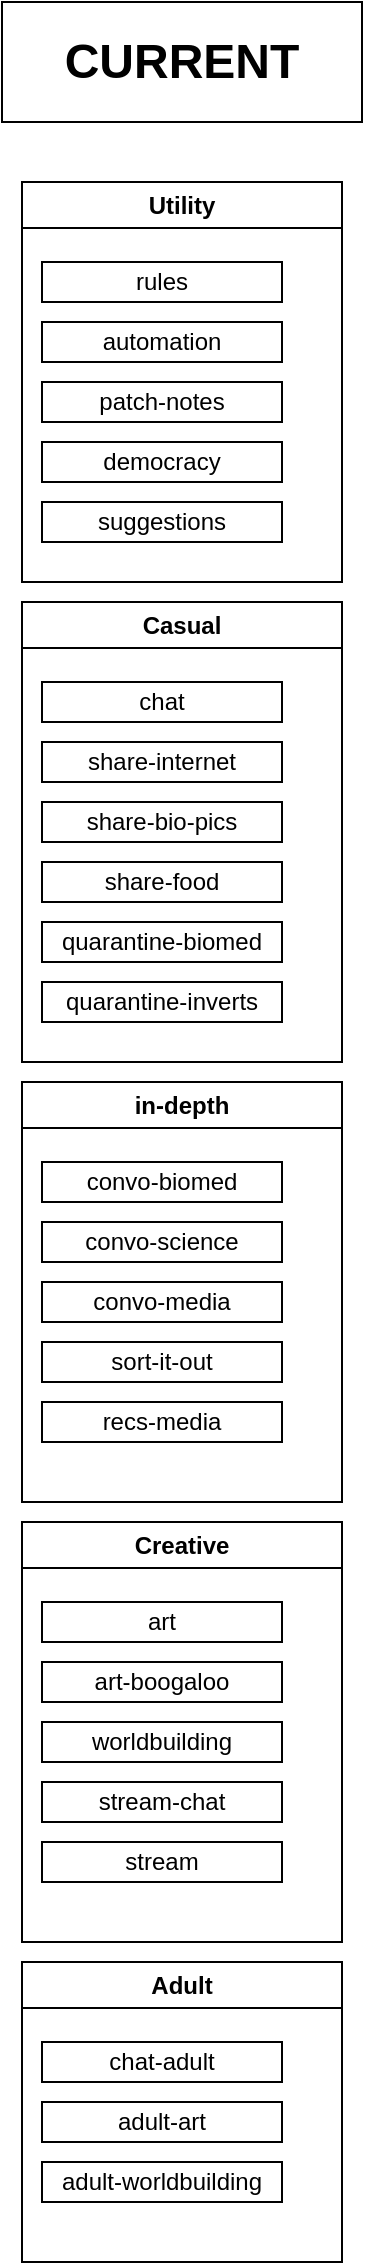 <mxfile version="25.0.3">
  <diagram name="Page-1" id="GeYVH_NYKNIjnTx37Asv">
    <mxGraphModel dx="3189" dy="1707" grid="1" gridSize="10" guides="1" tooltips="1" connect="1" arrows="1" fold="1" page="1" pageScale="1" pageWidth="850" pageHeight="1100" math="0" shadow="0">
      <root>
        <mxCell id="0" />
        <mxCell id="1" parent="0" />
        <mxCell id="eGBgpDXBILm3z7dDLEID-1" value="Utility" style="swimlane;whiteSpace=wrap;html=1;" vertex="1" parent="1">
          <mxGeometry x="40" y="110" width="160" height="200" as="geometry" />
        </mxCell>
        <mxCell id="eGBgpDXBILm3z7dDLEID-10" value="suggestions" style="rounded=0;whiteSpace=wrap;html=1;" vertex="1" parent="eGBgpDXBILm3z7dDLEID-1">
          <mxGeometry x="10" y="160" width="120" height="20" as="geometry" />
        </mxCell>
        <mxCell id="eGBgpDXBILm3z7dDLEID-4" value="rules" style="rounded=0;whiteSpace=wrap;html=1;" vertex="1" parent="eGBgpDXBILm3z7dDLEID-1">
          <mxGeometry x="10" y="40" width="120" height="20" as="geometry" />
        </mxCell>
        <mxCell id="eGBgpDXBILm3z7dDLEID-5" value="automation" style="rounded=0;whiteSpace=wrap;html=1;" vertex="1" parent="eGBgpDXBILm3z7dDLEID-1">
          <mxGeometry x="10" y="70" width="120" height="20" as="geometry" />
        </mxCell>
        <mxCell id="eGBgpDXBILm3z7dDLEID-7" value="&lt;div&gt;patch-notes&lt;/div&gt;" style="rounded=0;whiteSpace=wrap;html=1;" vertex="1" parent="eGBgpDXBILm3z7dDLEID-1">
          <mxGeometry x="10" y="100" width="120" height="20" as="geometry" />
        </mxCell>
        <mxCell id="eGBgpDXBILm3z7dDLEID-8" value="democracy" style="rounded=0;whiteSpace=wrap;html=1;" vertex="1" parent="eGBgpDXBILm3z7dDLEID-1">
          <mxGeometry x="10" y="130" width="120" height="20" as="geometry" />
        </mxCell>
        <mxCell id="eGBgpDXBILm3z7dDLEID-11" value="Casual" style="swimlane;whiteSpace=wrap;html=1;" vertex="1" parent="1">
          <mxGeometry x="40" y="320" width="160" height="230" as="geometry" />
        </mxCell>
        <mxCell id="eGBgpDXBILm3z7dDLEID-12" value="quarantine-biomed" style="rounded=0;whiteSpace=wrap;html=1;" vertex="1" parent="eGBgpDXBILm3z7dDLEID-11">
          <mxGeometry x="10" y="160" width="120" height="20" as="geometry" />
        </mxCell>
        <mxCell id="eGBgpDXBILm3z7dDLEID-13" value="chat" style="rounded=0;whiteSpace=wrap;html=1;" vertex="1" parent="eGBgpDXBILm3z7dDLEID-11">
          <mxGeometry x="10" y="40" width="120" height="20" as="geometry" />
        </mxCell>
        <mxCell id="eGBgpDXBILm3z7dDLEID-14" value="share-internet" style="rounded=0;whiteSpace=wrap;html=1;" vertex="1" parent="eGBgpDXBILm3z7dDLEID-11">
          <mxGeometry x="10" y="70" width="120" height="20" as="geometry" />
        </mxCell>
        <mxCell id="eGBgpDXBILm3z7dDLEID-15" value="share-bio-pics" style="rounded=0;whiteSpace=wrap;html=1;" vertex="1" parent="eGBgpDXBILm3z7dDLEID-11">
          <mxGeometry x="10" y="100" width="120" height="20" as="geometry" />
        </mxCell>
        <mxCell id="eGBgpDXBILm3z7dDLEID-16" value="share-food" style="rounded=0;whiteSpace=wrap;html=1;" vertex="1" parent="eGBgpDXBILm3z7dDLEID-11">
          <mxGeometry x="10" y="130" width="120" height="20" as="geometry" />
        </mxCell>
        <mxCell id="eGBgpDXBILm3z7dDLEID-17" value="quarantine-inverts" style="rounded=0;whiteSpace=wrap;html=1;" vertex="1" parent="eGBgpDXBILm3z7dDLEID-11">
          <mxGeometry x="10" y="190" width="120" height="20" as="geometry" />
        </mxCell>
        <mxCell id="eGBgpDXBILm3z7dDLEID-18" value="in-depth" style="swimlane;whiteSpace=wrap;html=1;" vertex="1" parent="1">
          <mxGeometry x="40" y="560" width="160" height="210" as="geometry" />
        </mxCell>
        <mxCell id="eGBgpDXBILm3z7dDLEID-19" value="recs-media" style="rounded=0;whiteSpace=wrap;html=1;" vertex="1" parent="eGBgpDXBILm3z7dDLEID-18">
          <mxGeometry x="10" y="160" width="120" height="20" as="geometry" />
        </mxCell>
        <mxCell id="eGBgpDXBILm3z7dDLEID-20" value="convo-biomed" style="rounded=0;whiteSpace=wrap;html=1;" vertex="1" parent="eGBgpDXBILm3z7dDLEID-18">
          <mxGeometry x="10" y="40" width="120" height="20" as="geometry" />
        </mxCell>
        <mxCell id="eGBgpDXBILm3z7dDLEID-21" value="convo-science" style="rounded=0;whiteSpace=wrap;html=1;" vertex="1" parent="eGBgpDXBILm3z7dDLEID-18">
          <mxGeometry x="10" y="70" width="120" height="20" as="geometry" />
        </mxCell>
        <mxCell id="eGBgpDXBILm3z7dDLEID-22" value="convo-media" style="rounded=0;whiteSpace=wrap;html=1;" vertex="1" parent="eGBgpDXBILm3z7dDLEID-18">
          <mxGeometry x="10" y="100" width="120" height="20" as="geometry" />
        </mxCell>
        <mxCell id="eGBgpDXBILm3z7dDLEID-23" value="sort-it-out" style="rounded=0;whiteSpace=wrap;html=1;" vertex="1" parent="eGBgpDXBILm3z7dDLEID-18">
          <mxGeometry x="10" y="130" width="120" height="20" as="geometry" />
        </mxCell>
        <mxCell id="eGBgpDXBILm3z7dDLEID-25" value="Creative" style="swimlane;whiteSpace=wrap;html=1;" vertex="1" parent="1">
          <mxGeometry x="40" y="780" width="160" height="210" as="geometry" />
        </mxCell>
        <mxCell id="eGBgpDXBILm3z7dDLEID-26" value="stream" style="rounded=0;whiteSpace=wrap;html=1;" vertex="1" parent="eGBgpDXBILm3z7dDLEID-25">
          <mxGeometry x="10" y="160" width="120" height="20" as="geometry" />
        </mxCell>
        <mxCell id="eGBgpDXBILm3z7dDLEID-27" value="art" style="rounded=0;whiteSpace=wrap;html=1;" vertex="1" parent="eGBgpDXBILm3z7dDLEID-25">
          <mxGeometry x="10" y="40" width="120" height="20" as="geometry" />
        </mxCell>
        <mxCell id="eGBgpDXBILm3z7dDLEID-28" value="art-boogaloo" style="rounded=0;whiteSpace=wrap;html=1;" vertex="1" parent="eGBgpDXBILm3z7dDLEID-25">
          <mxGeometry x="10" y="70" width="120" height="20" as="geometry" />
        </mxCell>
        <mxCell id="eGBgpDXBILm3z7dDLEID-29" value="worldbuilding" style="rounded=0;whiteSpace=wrap;html=1;" vertex="1" parent="eGBgpDXBILm3z7dDLEID-25">
          <mxGeometry x="10" y="100" width="120" height="20" as="geometry" />
        </mxCell>
        <mxCell id="eGBgpDXBILm3z7dDLEID-30" value="stream-chat" style="rounded=0;whiteSpace=wrap;html=1;" vertex="1" parent="eGBgpDXBILm3z7dDLEID-25">
          <mxGeometry x="10" y="130" width="120" height="20" as="geometry" />
        </mxCell>
        <mxCell id="eGBgpDXBILm3z7dDLEID-31" value="Adult" style="swimlane;whiteSpace=wrap;html=1;" vertex="1" parent="1">
          <mxGeometry x="40" y="1000" width="160" height="150" as="geometry" />
        </mxCell>
        <mxCell id="eGBgpDXBILm3z7dDLEID-33" value="chat-adult" style="rounded=0;whiteSpace=wrap;html=1;" vertex="1" parent="eGBgpDXBILm3z7dDLEID-31">
          <mxGeometry x="10" y="40" width="120" height="20" as="geometry" />
        </mxCell>
        <mxCell id="eGBgpDXBILm3z7dDLEID-34" value="adult-art" style="rounded=0;whiteSpace=wrap;html=1;" vertex="1" parent="eGBgpDXBILm3z7dDLEID-31">
          <mxGeometry x="10" y="70" width="120" height="20" as="geometry" />
        </mxCell>
        <mxCell id="eGBgpDXBILm3z7dDLEID-35" value="adult-worldbuilding" style="rounded=0;whiteSpace=wrap;html=1;" vertex="1" parent="eGBgpDXBILm3z7dDLEID-31">
          <mxGeometry x="10" y="100" width="120" height="20" as="geometry" />
        </mxCell>
        <mxCell id="eGBgpDXBILm3z7dDLEID-37" value="&lt;h1&gt;CURRENT&lt;/h1&gt;" style="rounded=0;whiteSpace=wrap;html=1;" vertex="1" parent="1">
          <mxGeometry x="30" y="20" width="180" height="60" as="geometry" />
        </mxCell>
      </root>
    </mxGraphModel>
  </diagram>
</mxfile>
